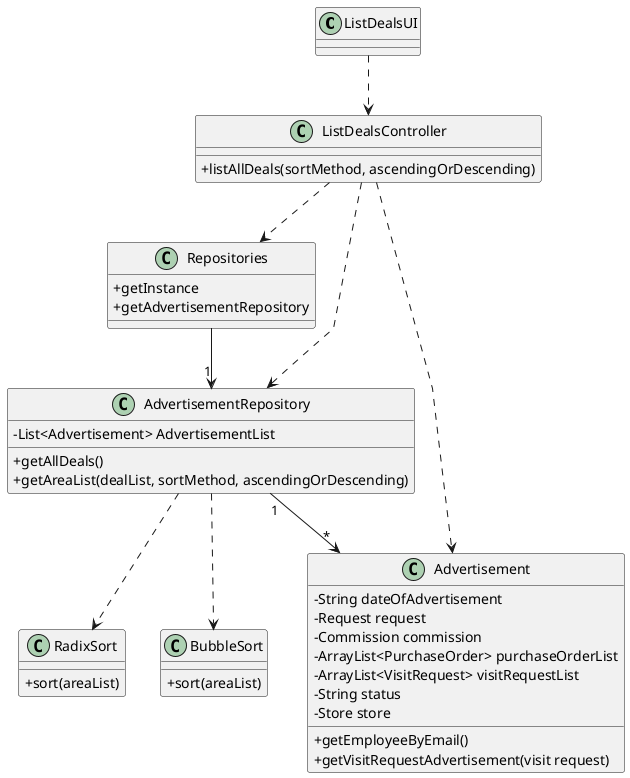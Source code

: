@startuml
skinparam packageStyle rectangle
skinparam shadowing false
skinparam lineType polyline


skinparam classAttributeIconSize 0

class ListDealsUI {}

class ListDealsController{
+listAllDeals(sortMethod, ascendingOrDescending)
}

class Repositories{
+getInstance
+getAdvertisementRepository
}

class AdvertisementRepository{
-List<Advertisement> AdvertisementList

+getAllDeals()
+getAreaList(dealList, sortMethod, ascendingOrDescending)
}

class RadixSort{
+sort(areaList)
}

class BubbleSort{
+sort(areaList)
}

class Advertisement{
-String dateOfAdvertisement
-Request request
-Commission commission
-ArrayList<PurchaseOrder> purchaseOrderList
-ArrayList<VisitRequest> visitRequestList
-String status
-Store store

+getEmployeeByEmail()
+getVisitRequestAdvertisement(visit request)
}

ListDealsUI ..> ListDealsController
ListDealsController ..> AdvertisementRepository
ListDealsController ..> Repositories

AdvertisementRepository "1"-->"*" Advertisement
AdvertisementRepository ..> BubbleSort
AdvertisementRepository ..> RadixSort

ListDealsController ..> Advertisement
Repositories --> "1"AdvertisementRepository



@enduml